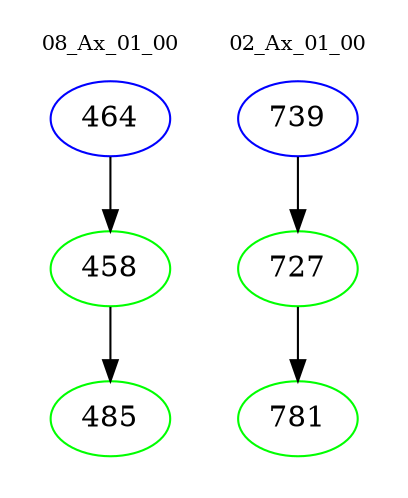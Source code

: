 digraph{
subgraph cluster_0 {
color = white
label = "08_Ax_01_00";
fontsize=10;
T0_464 [label="464", color="blue"]
T0_464 -> T0_458 [color="black"]
T0_458 [label="458", color="green"]
T0_458 -> T0_485 [color="black"]
T0_485 [label="485", color="green"]
}
subgraph cluster_1 {
color = white
label = "02_Ax_01_00";
fontsize=10;
T1_739 [label="739", color="blue"]
T1_739 -> T1_727 [color="black"]
T1_727 [label="727", color="green"]
T1_727 -> T1_781 [color="black"]
T1_781 [label="781", color="green"]
}
}
